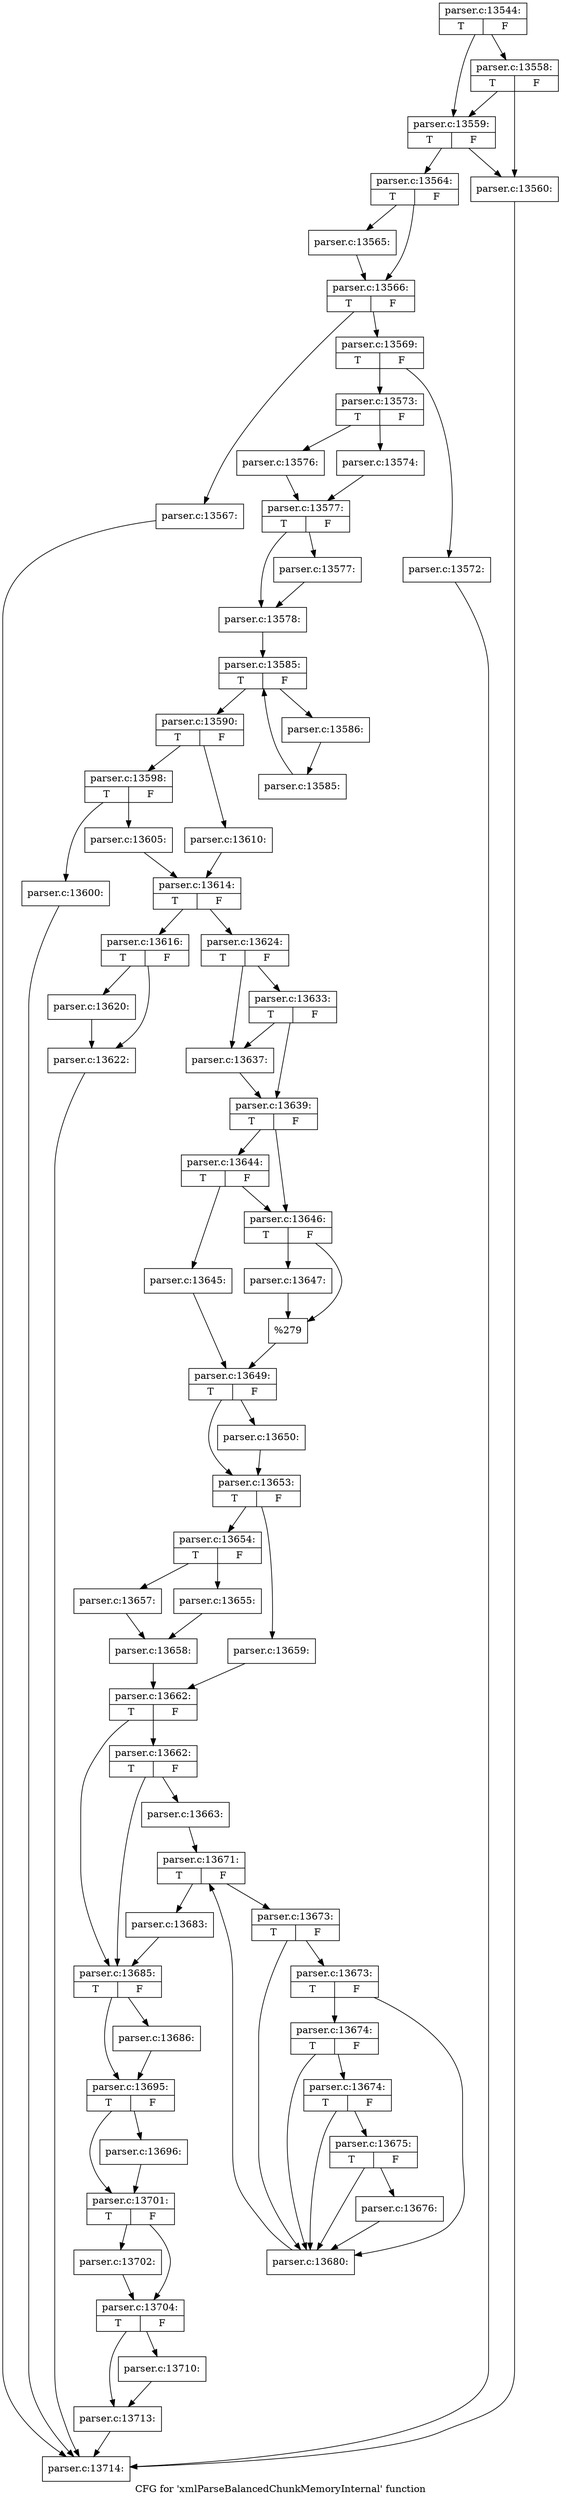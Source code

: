 digraph "CFG for 'xmlParseBalancedChunkMemoryInternal' function" {
	label="CFG for 'xmlParseBalancedChunkMemoryInternal' function";

	Node0x5f28e80 [shape=record,label="{parser.c:13544:|{<s0>T|<s1>F}}"];
	Node0x5f28e80 -> Node0x63b46c0;
	Node0x5f28e80 -> Node0x63b4640;
	Node0x63b46c0 [shape=record,label="{parser.c:13558:|{<s0>T|<s1>F}}"];
	Node0x63b46c0 -> Node0x63b45a0;
	Node0x63b46c0 -> Node0x63b4640;
	Node0x63b4640 [shape=record,label="{parser.c:13559:|{<s0>T|<s1>F}}"];
	Node0x63b4640 -> Node0x63b45a0;
	Node0x63b4640 -> Node0x63b45f0;
	Node0x63b45a0 [shape=record,label="{parser.c:13560:}"];
	Node0x63b45a0 -> Node0x5f29320;
	Node0x63b45f0 [shape=record,label="{parser.c:13564:|{<s0>T|<s1>F}}"];
	Node0x63b45f0 -> Node0x63b5520;
	Node0x63b45f0 -> Node0x63b5570;
	Node0x63b5520 [shape=record,label="{parser.c:13565:}"];
	Node0x63b5520 -> Node0x63b5570;
	Node0x63b5570 [shape=record,label="{parser.c:13566:|{<s0>T|<s1>F}}"];
	Node0x63b5570 -> Node0x63b5a90;
	Node0x63b5570 -> Node0x63b5ae0;
	Node0x63b5a90 [shape=record,label="{parser.c:13567:}"];
	Node0x63b5a90 -> Node0x5f29320;
	Node0x63b5ae0 [shape=record,label="{parser.c:13569:|{<s0>T|<s1>F}}"];
	Node0x63b5ae0 -> Node0x63b64a0;
	Node0x63b5ae0 -> Node0x63b64f0;
	Node0x63b64a0 [shape=record,label="{parser.c:13572:}"];
	Node0x63b64a0 -> Node0x5f29320;
	Node0x63b64f0 [shape=record,label="{parser.c:13573:|{<s0>T|<s1>F}}"];
	Node0x63b64f0 -> Node0x63b6980;
	Node0x63b64f0 -> Node0x63b6a20;
	Node0x63b6980 [shape=record,label="{parser.c:13574:}"];
	Node0x63b6980 -> Node0x63b69d0;
	Node0x63b6a20 [shape=record,label="{parser.c:13576:}"];
	Node0x63b6a20 -> Node0x63b69d0;
	Node0x63b69d0 [shape=record,label="{parser.c:13577:|{<s0>T|<s1>F}}"];
	Node0x63b69d0 -> Node0x63b73a0;
	Node0x63b69d0 -> Node0x63b73f0;
	Node0x63b73a0 [shape=record,label="{parser.c:13577:}"];
	Node0x63b73a0 -> Node0x63b73f0;
	Node0x63b73f0 [shape=record,label="{parser.c:13578:}"];
	Node0x63b73f0 -> Node0x63b8fe0;
	Node0x63b8fe0 [shape=record,label="{parser.c:13585:|{<s0>T|<s1>F}}"];
	Node0x63b8fe0 -> Node0x63b92c0;
	Node0x63b8fe0 -> Node0x63b8e40;
	Node0x63b92c0 [shape=record,label="{parser.c:13586:}"];
	Node0x63b92c0 -> Node0x63b9230;
	Node0x63b9230 [shape=record,label="{parser.c:13585:}"];
	Node0x63b9230 -> Node0x63b8fe0;
	Node0x63b8e40 [shape=record,label="{parser.c:13590:|{<s0>T|<s1>F}}"];
	Node0x63b8e40 -> Node0x63bb6c0;
	Node0x63b8e40 -> Node0x63bb760;
	Node0x63bb6c0 [shape=record,label="{parser.c:13598:|{<s0>T|<s1>F}}"];
	Node0x63bb6c0 -> Node0x63bbe50;
	Node0x63bb6c0 -> Node0x63bbea0;
	Node0x63bbe50 [shape=record,label="{parser.c:13600:}"];
	Node0x63bbe50 -> Node0x5f29320;
	Node0x63bbea0 [shape=record,label="{parser.c:13605:}"];
	Node0x63bbea0 -> Node0x63bb710;
	Node0x63bb760 [shape=record,label="{parser.c:13610:}"];
	Node0x63bb760 -> Node0x63bb710;
	Node0x63bb710 [shape=record,label="{parser.c:13614:|{<s0>T|<s1>F}}"];
	Node0x63bb710 -> Node0x63be6f0;
	Node0x63bb710 -> Node0x63be740;
	Node0x63be6f0 [shape=record,label="{parser.c:13616:|{<s0>T|<s1>F}}"];
	Node0x63be6f0 -> Node0x63bf0d0;
	Node0x63be6f0 -> Node0x63bf120;
	Node0x63bf0d0 [shape=record,label="{parser.c:13620:}"];
	Node0x63bf0d0 -> Node0x63bf120;
	Node0x63bf120 [shape=record,label="{parser.c:13622:}"];
	Node0x63bf120 -> Node0x5f29320;
	Node0x63be740 [shape=record,label="{parser.c:13624:|{<s0>T|<s1>F}}"];
	Node0x63be740 -> Node0x63c14a0;
	Node0x63be740 -> Node0x63c1540;
	Node0x63c1540 [shape=record,label="{parser.c:13633:|{<s0>T|<s1>F}}"];
	Node0x63c1540 -> Node0x63c14a0;
	Node0x63c1540 -> Node0x63c14f0;
	Node0x63c14a0 [shape=record,label="{parser.c:13637:}"];
	Node0x63c14a0 -> Node0x63c14f0;
	Node0x63c14f0 [shape=record,label="{parser.c:13639:|{<s0>T|<s1>F}}"];
	Node0x63c14f0 -> Node0x63c2ef0;
	Node0x63c14f0 -> Node0x63c2ea0;
	Node0x63c2ef0 [shape=record,label="{parser.c:13644:|{<s0>T|<s1>F}}"];
	Node0x63c2ef0 -> Node0x63c2e00;
	Node0x63c2ef0 -> Node0x63c2ea0;
	Node0x63c2e00 [shape=record,label="{parser.c:13645:}"];
	Node0x63c2e00 -> Node0x63c2e50;
	Node0x63c2ea0 [shape=record,label="{parser.c:13646:|{<s0>T|<s1>F}}"];
	Node0x63c2ea0 -> Node0x63c3d30;
	Node0x63c2ea0 -> Node0x63c3d80;
	Node0x63c3d30 [shape=record,label="{parser.c:13647:}"];
	Node0x63c3d30 -> Node0x63c3d80;
	Node0x63c3d80 [shape=record,label="{%279}"];
	Node0x63c3d80 -> Node0x63c2e50;
	Node0x63c2e50 [shape=record,label="{parser.c:13649:|{<s0>T|<s1>F}}"];
	Node0x63c2e50 -> Node0x63c4730;
	Node0x63c2e50 -> Node0x63c4780;
	Node0x63c4730 [shape=record,label="{parser.c:13650:}"];
	Node0x63c4730 -> Node0x63c4780;
	Node0x63c4780 [shape=record,label="{parser.c:13653:|{<s0>T|<s1>F}}"];
	Node0x63c4780 -> Node0x63c5240;
	Node0x63c4780 -> Node0x63c51a0;
	Node0x63c51a0 [shape=record,label="{parser.c:13654:|{<s0>T|<s1>F}}"];
	Node0x63c51a0 -> Node0x63c5670;
	Node0x63c51a0 -> Node0x63c5710;
	Node0x63c5670 [shape=record,label="{parser.c:13655:}"];
	Node0x63c5670 -> Node0x63c56c0;
	Node0x63c5710 [shape=record,label="{parser.c:13657:}"];
	Node0x63c5710 -> Node0x63c56c0;
	Node0x63c56c0 [shape=record,label="{parser.c:13658:}"];
	Node0x63c56c0 -> Node0x63c51f0;
	Node0x63c5240 [shape=record,label="{parser.c:13659:}"];
	Node0x63c5240 -> Node0x63c51f0;
	Node0x63c51f0 [shape=record,label="{parser.c:13662:|{<s0>T|<s1>F}}"];
	Node0x63c51f0 -> Node0x63c63d0;
	Node0x63c51f0 -> Node0x63c6380;
	Node0x63c63d0 [shape=record,label="{parser.c:13662:|{<s0>T|<s1>F}}"];
	Node0x63c63d0 -> Node0x63c6330;
	Node0x63c63d0 -> Node0x63c6380;
	Node0x63c6330 [shape=record,label="{parser.c:13663:}"];
	Node0x63c6330 -> Node0x63c72c0;
	Node0x63c72c0 [shape=record,label="{parser.c:13671:|{<s0>T|<s1>F}}"];
	Node0x63c72c0 -> Node0x63c76b0;
	Node0x63c72c0 -> Node0x63c74e0;
	Node0x63c76b0 [shape=record,label="{parser.c:13673:|{<s0>T|<s1>F}}"];
	Node0x63c76b0 -> Node0x63c7a90;
	Node0x63c76b0 -> Node0x63c78c0;
	Node0x63c7a90 [shape=record,label="{parser.c:13673:|{<s0>T|<s1>F}}"];
	Node0x63c7a90 -> Node0x63c7a10;
	Node0x63c7a90 -> Node0x63c78c0;
	Node0x63c7a10 [shape=record,label="{parser.c:13674:|{<s0>T|<s1>F}}"];
	Node0x63c7a10 -> Node0x63c7990;
	Node0x63c7a10 -> Node0x63c78c0;
	Node0x63c7990 [shape=record,label="{parser.c:13674:|{<s0>T|<s1>F}}"];
	Node0x63c7990 -> Node0x63c7910;
	Node0x63c7990 -> Node0x63c78c0;
	Node0x63c7910 [shape=record,label="{parser.c:13675:|{<s0>T|<s1>F}}"];
	Node0x63c7910 -> Node0x63c7870;
	Node0x63c7910 -> Node0x63c78c0;
	Node0x63c7870 [shape=record,label="{parser.c:13676:}"];
	Node0x63c7870 -> Node0x63c78c0;
	Node0x63c78c0 [shape=record,label="{parser.c:13680:}"];
	Node0x63c78c0 -> Node0x63c72c0;
	Node0x63c74e0 [shape=record,label="{parser.c:13683:}"];
	Node0x63c74e0 -> Node0x63c6380;
	Node0x63c6380 [shape=record,label="{parser.c:13685:|{<s0>T|<s1>F}}"];
	Node0x63c6380 -> Node0x63c94b0;
	Node0x63c6380 -> Node0x63ca6c0;
	Node0x63c94b0 [shape=record,label="{parser.c:13686:}"];
	Node0x63c94b0 -> Node0x63ca6c0;
	Node0x63ca6c0 [shape=record,label="{parser.c:13695:|{<s0>T|<s1>F}}"];
	Node0x63ca6c0 -> Node0x63cb710;
	Node0x63ca6c0 -> Node0x63cb760;
	Node0x63cb710 [shape=record,label="{parser.c:13696:}"];
	Node0x63cb710 -> Node0x63cb760;
	Node0x63cb760 [shape=record,label="{parser.c:13701:|{<s0>T|<s1>F}}"];
	Node0x63cb760 -> Node0x63cbf50;
	Node0x63cb760 -> Node0x63cbfa0;
	Node0x63cbf50 [shape=record,label="{parser.c:13702:}"];
	Node0x63cbf50 -> Node0x63cbfa0;
	Node0x63cbfa0 [shape=record,label="{parser.c:13704:|{<s0>T|<s1>F}}"];
	Node0x63cbfa0 -> Node0x63cd380;
	Node0x63cbfa0 -> Node0x63cd3d0;
	Node0x63cd380 [shape=record,label="{parser.c:13710:}"];
	Node0x63cd380 -> Node0x63cd3d0;
	Node0x63cd3d0 [shape=record,label="{parser.c:13713:}"];
	Node0x63cd3d0 -> Node0x5f29320;
	Node0x5f29320 [shape=record,label="{parser.c:13714:}"];
}
